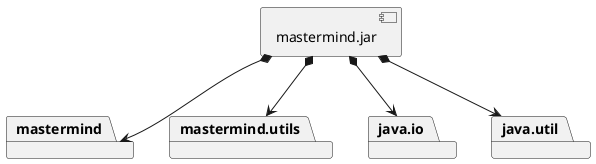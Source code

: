 @startuml desarrollo_implementacion
package "  "  as mastermind {
}
package "  "  as mastermind.utils {
}
package "  "  as java.io {
}
package "  "  as java.util {
}

[mastermind.jar] as jar

jar *--> mastermind
jar *--> mastermind.utils
jar *--> java.io
jar *--> java.util
@enduml

@startuml despliegue_fisica
node node #DDDDDD [
<b>Personal Computer</b>
----
memory : xxx Mb
cpu : xxx GHz
]

[ mastermind.jar ] as component

node *--> component
@enduml
